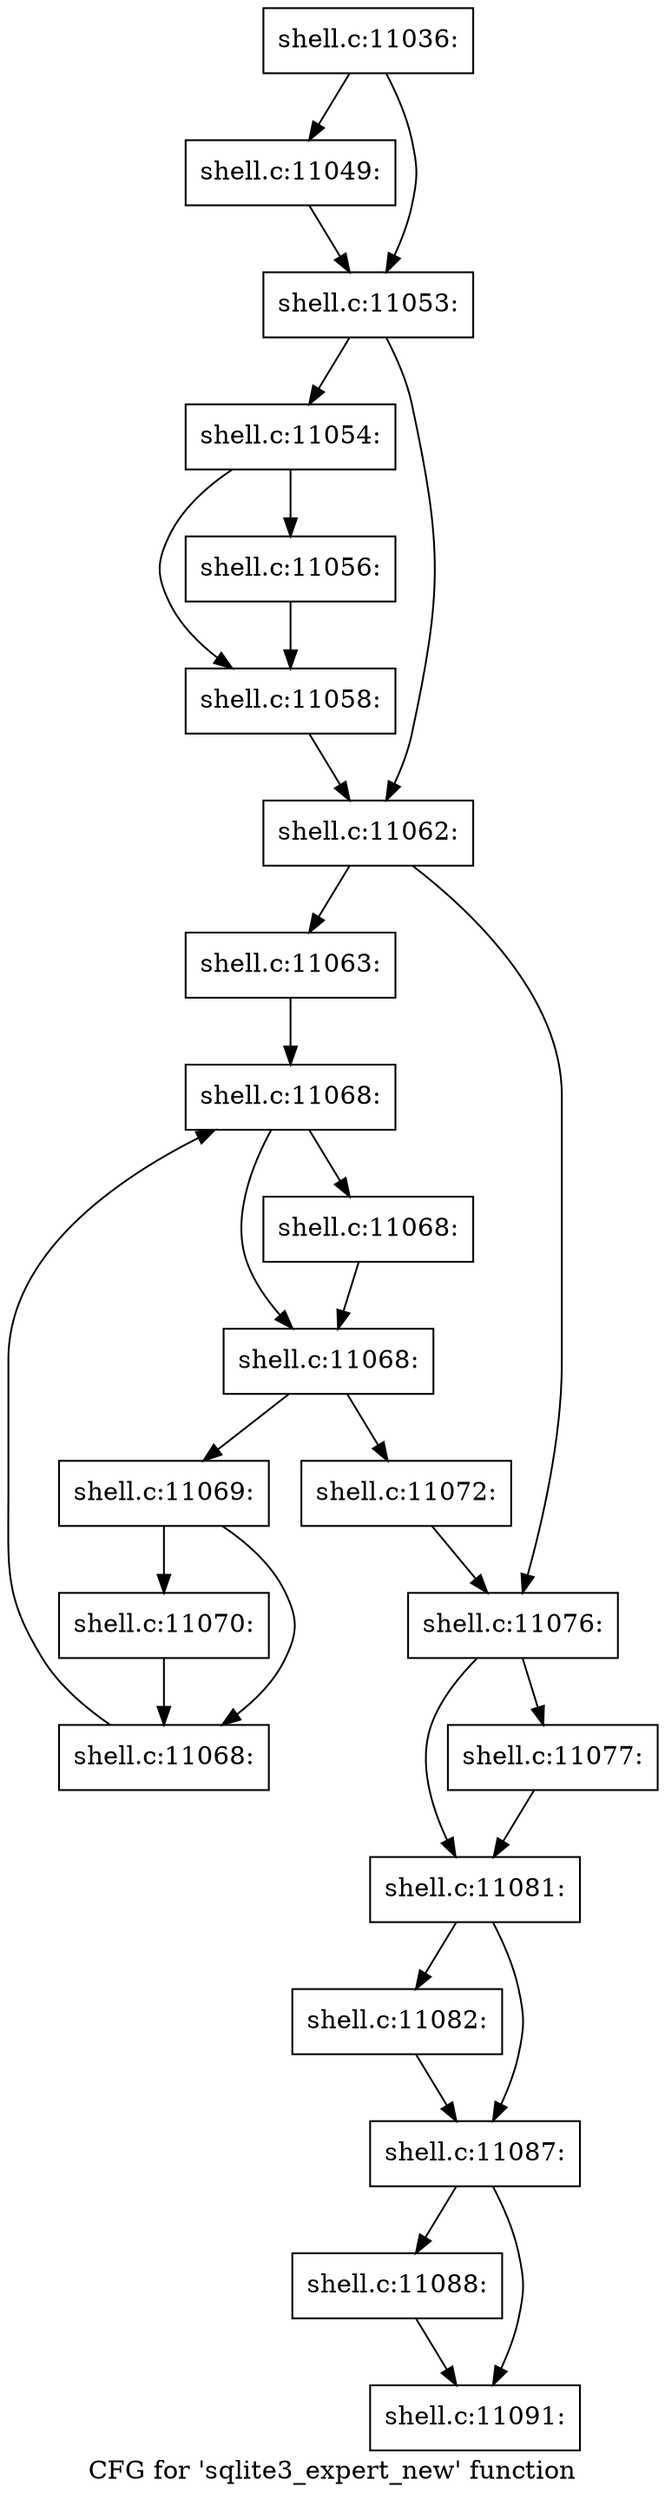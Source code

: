 digraph "CFG for 'sqlite3_expert_new' function" {
	label="CFG for 'sqlite3_expert_new' function";

	Node0x560276150dd0 [shape=record,label="{shell.c:11036:}"];
	Node0x560276150dd0 -> Node0x5602763fd8f0;
	Node0x560276150dd0 -> Node0x5602764635c0;
	Node0x5602763fd8f0 [shape=record,label="{shell.c:11049:}"];
	Node0x5602763fd8f0 -> Node0x5602764635c0;
	Node0x5602764635c0 [shape=record,label="{shell.c:11053:}"];
	Node0x5602764635c0 -> Node0x560276464390;
	Node0x5602764635c0 -> Node0x560276464c50;
	Node0x560276464390 [shape=record,label="{shell.c:11054:}"];
	Node0x560276464390 -> Node0x5602764652e0;
	Node0x560276464390 -> Node0x560276465330;
	Node0x5602764652e0 [shape=record,label="{shell.c:11056:}"];
	Node0x5602764652e0 -> Node0x560276465330;
	Node0x560276465330 [shape=record,label="{shell.c:11058:}"];
	Node0x560276465330 -> Node0x560276464c50;
	Node0x560276464c50 [shape=record,label="{shell.c:11062:}"];
	Node0x560276464c50 -> Node0x560276465990;
	Node0x560276464c50 -> Node0x560276465ef0;
	Node0x560276465990 [shape=record,label="{shell.c:11063:}"];
	Node0x560276465990 -> Node0x560276402430;
	Node0x560276402430 [shape=record,label="{shell.c:11068:}"];
	Node0x560276402430 -> Node0x560276324e50;
	Node0x560276402430 -> Node0x560276324e00;
	Node0x560276324e50 [shape=record,label="{shell.c:11068:}"];
	Node0x560276324e50 -> Node0x560276324e00;
	Node0x560276324e00 [shape=record,label="{shell.c:11068:}"];
	Node0x560276324e00 -> Node0x560276325840;
	Node0x560276324e00 -> Node0x560276467400;
	Node0x560276325840 [shape=record,label="{shell.c:11069:}"];
	Node0x560276325840 -> Node0x560276325f90;
	Node0x560276325840 -> Node0x560276326210;
	Node0x560276325f90 [shape=record,label="{shell.c:11070:}"];
	Node0x560276325f90 -> Node0x560276326210;
	Node0x560276326210 [shape=record,label="{shell.c:11068:}"];
	Node0x560276326210 -> Node0x560276402430;
	Node0x560276467400 [shape=record,label="{shell.c:11072:}"];
	Node0x560276467400 -> Node0x560276465ef0;
	Node0x560276465ef0 [shape=record,label="{shell.c:11076:}"];
	Node0x560276465ef0 -> Node0x5602762ee9a0;
	Node0x560276465ef0 -> Node0x560276326750;
	Node0x5602762ee9a0 [shape=record,label="{shell.c:11077:}"];
	Node0x5602762ee9a0 -> Node0x560276326750;
	Node0x560276326750 [shape=record,label="{shell.c:11081:}"];
	Node0x560276326750 -> Node0x56027643d960;
	Node0x560276326750 -> Node0x5602762df390;
	Node0x56027643d960 [shape=record,label="{shell.c:11082:}"];
	Node0x56027643d960 -> Node0x5602762df390;
	Node0x5602762df390 [shape=record,label="{shell.c:11087:}"];
	Node0x5602762df390 -> Node0x56027643c780;
	Node0x5602762df390 -> Node0x56027646d9e0;
	Node0x56027643c780 [shape=record,label="{shell.c:11088:}"];
	Node0x56027643c780 -> Node0x56027646d9e0;
	Node0x56027646d9e0 [shape=record,label="{shell.c:11091:}"];
}
